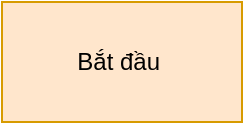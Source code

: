 <mxfile version="28.2.3">
  <diagram name="Trang-1" id="1H9yEQe9FydhtZKB3Mde">
    <mxGraphModel dx="394" dy="615" grid="1" gridSize="10" guides="1" tooltips="1" connect="1" arrows="1" fold="1" page="1" pageScale="1" pageWidth="827" pageHeight="1169" math="0" shadow="0">
      <root>
        <mxCell id="0" />
        <mxCell id="1" parent="0" />
        <mxCell id="Hp01Fl12IGL8FRR7bp-m-1" value="Bắt đầu&amp;nbsp;" style="whiteSpace=wrap;html=1;fillColor=#ffe6cc;strokeColor=#d79b00;" parent="1" vertex="1">
          <mxGeometry x="40" y="300" width="120" height="60" as="geometry" />
        </mxCell>
      </root>
    </mxGraphModel>
  </diagram>
</mxfile>
